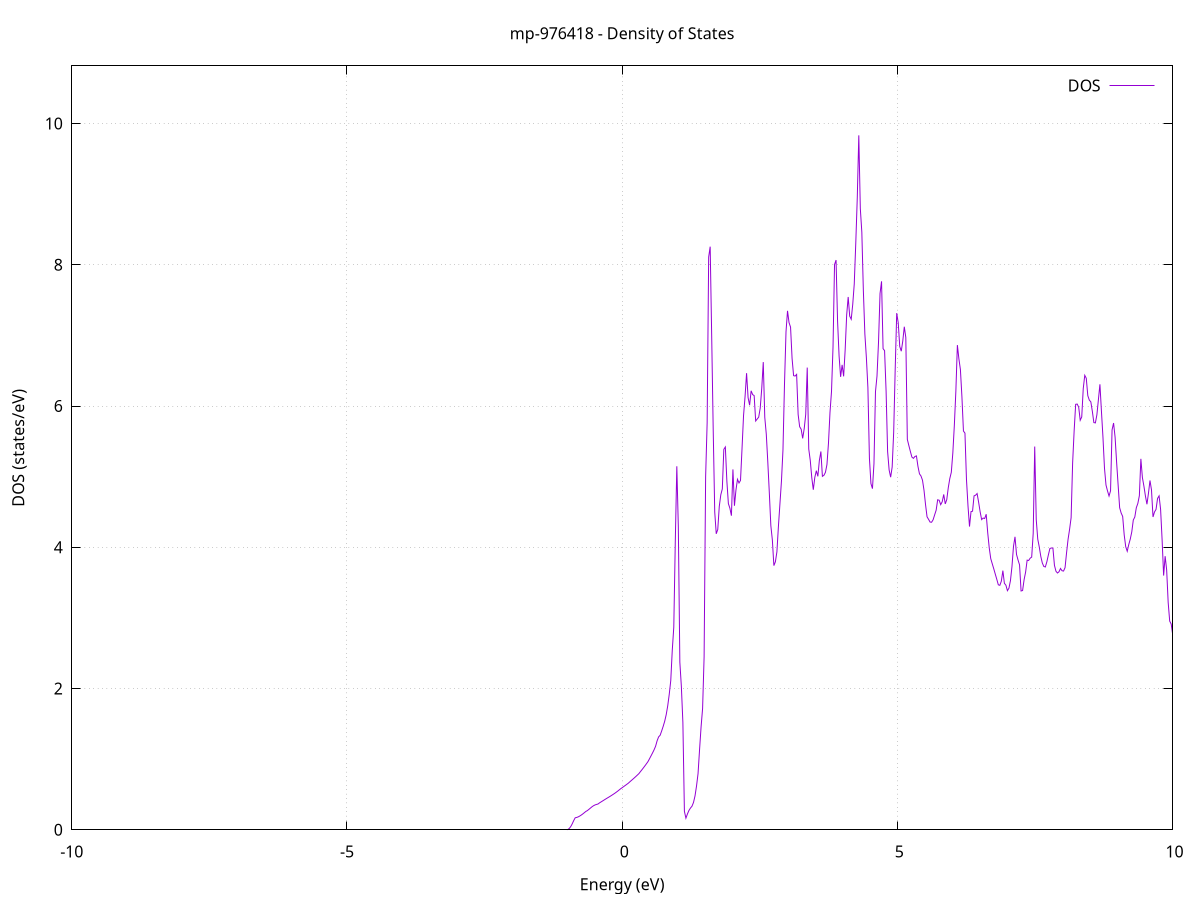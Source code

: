 set title 'mp-976418 - Density of States'
set xlabel 'Energy (eV)'
set ylabel 'DOS (states/eV)'
set grid
set xrange [-10:10]
set yrange [0:10.816]
set xzeroaxis lt -1
set terminal png size 800,600
set output 'mp-976418_dos_gnuplot.png'
plot '-' using 1:2 with lines title 'DOS'
-36.923300 0.000000
-36.895700 0.000000
-36.868200 0.000000
-36.840600 0.000000
-36.813100 0.000000
-36.785500 0.000000
-36.758000 0.000000
-36.730400 0.000000
-36.702800 0.000000
-36.675300 0.000000
-36.647700 0.000000
-36.620200 0.000000
-36.592600 0.000000
-36.565100 0.000000
-36.537500 0.000000
-36.510000 0.000000
-36.482400 0.000000
-36.454800 0.000000
-36.427300 0.000000
-36.399700 0.000000
-36.372200 0.000000
-36.344600 0.000000
-36.317100 0.000000
-36.289500 0.000000
-36.262000 0.000000
-36.234400 0.000000
-36.206800 0.000000
-36.179300 0.000000
-36.151700 0.000000
-36.124200 0.000000
-36.096600 0.000000
-36.069100 0.000000
-36.041500 0.000000
-36.014000 0.000000
-35.986400 0.000000
-35.958800 0.000000
-35.931300 0.000000
-35.903700 0.000000
-35.876200 0.000000
-35.848600 0.000000
-35.821100 0.000000
-35.793500 0.000000
-35.765900 0.000000
-35.738400 0.000000
-35.710800 0.000000
-35.683300 0.000000
-35.655700 0.000000
-35.628200 0.000000
-35.600600 0.000000
-35.573100 0.000000
-35.545500 0.000000
-35.517900 0.000000
-35.490400 0.000000
-35.462800 0.000000
-35.435300 0.000000
-35.407700 0.000000
-35.380200 0.000000
-35.352600 0.000000
-35.325100 0.000000
-35.297500 0.000000
-35.269900 0.000000
-35.242400 0.000000
-35.214800 0.000000
-35.187300 0.000000
-35.159700 0.000000
-35.132200 0.000000
-35.104600 0.000000
-35.077100 0.000000
-35.049500 0.000000
-35.021900 0.000000
-34.994400 0.000000
-34.966800 0.000000
-34.939300 0.000000
-34.911700 0.000000
-34.884200 0.000000
-34.856600 0.000000
-34.829100 0.000000
-34.801500 0.000000
-34.773900 0.000000
-34.746400 0.000000
-34.718800 0.000000
-34.691300 0.000000
-34.663700 0.000000
-34.636200 0.000000
-34.608600 0.000000
-34.581100 0.000000
-34.553500 0.000000
-34.525900 0.000000
-34.498400 0.000000
-34.470800 0.000000
-34.443300 0.000000
-34.415700 2.018400
-34.388200 21.341400
-34.360600 53.508400
-34.333100 20.756800
-34.305500 87.641900
-34.277900 17.394800
-34.250400 0.000000
-34.222800 0.000000
-34.195300 0.000000
-34.167700 0.000000
-34.140200 0.000000
-34.112600 0.000000
-34.085100 0.000000
-34.057500 0.000000
-34.029900 0.000000
-34.002400 0.000000
-33.974800 0.000000
-33.947300 0.000000
-33.919700 0.000000
-33.892200 0.000000
-33.864600 0.000000
-33.837000 0.000000
-33.809500 0.000000
-33.781900 0.000000
-33.754400 0.000000
-33.726800 0.000000
-33.699300 0.000000
-33.671700 0.000000
-33.644200 0.000000
-33.616600 0.000000
-33.589000 0.000000
-33.561500 0.000000
-33.533900 0.000000
-33.506400 0.000000
-33.478800 0.000000
-33.451300 0.000000
-33.423700 0.000000
-33.396200 0.000000
-33.368600 0.000000
-33.341000 0.000000
-33.313500 0.000000
-33.285900 0.000000
-33.258400 0.000000
-33.230800 0.000000
-33.203300 0.000000
-33.175700 0.000000
-33.148200 0.000000
-33.120600 0.000000
-33.093000 0.000000
-33.065500 0.000000
-33.037900 0.000000
-33.010400 0.000000
-32.982800 0.000000
-32.955300 0.000000
-32.927700 0.000000
-32.900200 0.000000
-32.872600 0.000000
-32.845000 0.000000
-32.817500 0.000000
-32.789900 0.000000
-32.762400 0.000000
-32.734800 0.000000
-32.707300 0.000000
-32.679700 0.000000
-32.652200 0.000000
-32.624600 0.000000
-32.597000 0.000000
-32.569500 0.000000
-32.541900 0.000000
-32.514400 0.000000
-32.486800 0.000000
-32.459300 0.000000
-32.431700 0.000000
-32.404200 0.000000
-32.376600 0.000000
-32.349000 0.000000
-32.321500 0.000000
-32.293900 0.000000
-32.266400 0.000000
-32.238800 0.000000
-32.211300 0.000000
-32.183700 0.000000
-32.156100 0.000000
-32.128600 0.000000
-32.101000 0.000000
-32.073500 0.000000
-32.045900 0.000000
-32.018400 0.000000
-31.990800 0.000000
-31.963300 0.000000
-31.935700 0.000000
-31.908100 0.000000
-31.880600 0.000000
-31.853000 0.000000
-31.825500 0.000000
-31.797900 0.000000
-31.770400 0.000000
-31.742800 0.000000
-31.715300 0.000000
-31.687700 0.000000
-31.660100 0.000000
-31.632600 0.000000
-31.605000 0.000000
-31.577500 0.000000
-31.549900 0.000000
-31.522400 0.000000
-31.494800 0.000000
-31.467300 0.000000
-31.439700 0.000000
-31.412100 0.000000
-31.384600 0.000000
-31.357000 0.000000
-31.329500 0.000000
-31.301900 0.000000
-31.274400 0.000000
-31.246800 0.000000
-31.219300 0.000000
-31.191700 0.000000
-31.164100 0.000000
-31.136600 0.000000
-31.109000 0.000000
-31.081500 0.000000
-31.053900 0.000000
-31.026400 0.000000
-30.998800 0.000000
-30.971300 0.000000
-30.943700 0.000000
-30.916100 0.000000
-30.888600 0.000000
-30.861000 0.000000
-30.833500 0.000000
-30.805900 0.000000
-30.778400 0.000000
-30.750800 0.000000
-30.723300 0.000000
-30.695700 0.000000
-30.668100 0.000000
-30.640600 0.000000
-30.613000 0.000000
-30.585500 0.000000
-30.557900 0.000000
-30.530400 0.000000
-30.502800 0.000000
-30.475300 0.000000
-30.447700 0.000000
-30.420100 0.000000
-30.392600 0.000000
-30.365000 0.000000
-30.337500 0.000000
-30.309900 0.000000
-30.282400 0.000000
-30.254800 0.000000
-30.227200 0.000000
-30.199700 0.000000
-30.172100 0.000000
-30.144600 0.000000
-30.117000 0.000000
-30.089500 0.000000
-30.061900 0.000000
-30.034400 0.000000
-30.006800 0.000000
-29.979200 0.000000
-29.951700 0.000000
-29.924100 0.000000
-29.896600 0.000000
-29.869000 0.000000
-29.841500 0.000000
-29.813900 0.000000
-29.786400 0.000000
-29.758800 0.000000
-29.731200 0.000000
-29.703700 0.000000
-29.676100 0.000000
-29.648600 0.000000
-29.621000 0.000000
-29.593500 0.000000
-29.565900 0.000000
-29.538400 0.000000
-29.510800 0.000000
-29.483200 0.000000
-29.455700 0.000000
-29.428100 0.000000
-29.400600 0.000000
-29.373000 0.000000
-29.345500 0.000000
-29.317900 0.000000
-29.290400 0.000000
-29.262800 0.000000
-29.235200 0.000000
-29.207700 0.000000
-29.180100 0.000000
-29.152600 0.000000
-29.125000 0.000000
-29.097500 0.000000
-29.069900 0.000000
-29.042400 0.000000
-29.014800 0.000000
-28.987200 0.000000
-28.959700 0.000000
-28.932100 0.000000
-28.904600 0.000000
-28.877000 0.000000
-28.849500 0.000000
-28.821900 0.000000
-28.794400 0.000000
-28.766800 0.000000
-28.739200 0.000000
-28.711700 0.000000
-28.684100 0.000000
-28.656600 0.000000
-28.629000 0.000000
-28.601500 0.000000
-28.573900 0.000000
-28.546400 0.000000
-28.518800 0.000000
-28.491200 0.000000
-28.463700 0.000000
-28.436100 0.000000
-28.408600 0.000000
-28.381000 0.000000
-28.353500 0.000000
-28.325900 0.000000
-28.298300 0.000000
-28.270800 0.000000
-28.243200 0.000000
-28.215700 0.000000
-28.188100 0.000000
-28.160600 0.000000
-28.133000 0.000000
-28.105500 0.000000
-28.077900 0.000000
-28.050300 0.000000
-28.022800 0.000000
-27.995200 0.000000
-27.967700 0.000000
-27.940100 0.000000
-27.912600 0.000000
-27.885000 0.000000
-27.857500 0.000000
-27.829900 0.000000
-27.802300 0.000000
-27.774800 0.000000
-27.747200 0.000000
-27.719700 0.000000
-27.692100 0.000000
-27.664600 0.000000
-27.637000 0.000000
-27.609500 0.000000
-27.581900 0.000000
-27.554300 0.000000
-27.526800 0.000000
-27.499200 0.000000
-27.471700 0.000000
-27.444100 0.000000
-27.416600 0.000000
-27.389000 0.000000
-27.361500 0.000000
-27.333900 0.000000
-27.306300 0.000000
-27.278800 0.000000
-27.251200 0.000000
-27.223700 0.000000
-27.196100 0.000000
-27.168600 0.000000
-27.141000 0.000000
-27.113500 0.000000
-27.085900 0.000000
-27.058300 0.000000
-27.030800 0.000000
-27.003200 0.000000
-26.975700 0.000000
-26.948100 0.000000
-26.920600 0.000000
-26.893000 0.000000
-26.865500 0.000000
-26.837900 0.000000
-26.810300 0.000000
-26.782800 0.000000
-26.755200 0.000000
-26.727700 0.000000
-26.700100 0.000000
-26.672600 0.000000
-26.645000 0.000000
-26.617400 0.000000
-26.589900 0.000000
-26.562300 0.000000
-26.534800 0.000000
-26.507200 0.000000
-26.479700 0.000000
-26.452100 0.000000
-26.424600 0.000000
-26.397000 0.000000
-26.369400 0.000000
-26.341900 0.000000
-26.314300 0.000000
-26.286800 0.000000
-26.259200 0.000000
-26.231700 0.000000
-26.204100 0.000000
-26.176600 0.000000
-26.149000 0.000000
-26.121400 0.000000
-26.093900 0.000000
-26.066300 0.000000
-26.038800 0.000000
-26.011200 0.000000
-25.983700 0.000000
-25.956100 0.000000
-25.928600 0.000000
-25.901000 0.000000
-25.873400 0.000000
-25.845900 0.000000
-25.818300 0.000000
-25.790800 0.000000
-25.763200 0.000000
-25.735700 0.000000
-25.708100 0.000000
-25.680600 0.000000
-25.653000 0.000000
-25.625400 0.000000
-25.597900 0.000000
-25.570300 0.000000
-25.542800 0.000000
-25.515200 0.000000
-25.487700 0.000000
-25.460100 0.000000
-25.432600 0.000000
-25.405000 0.000000
-25.377400 0.000000
-25.349900 0.000000
-25.322300 0.000000
-25.294800 0.000000
-25.267200 0.000000
-25.239700 0.000000
-25.212100 0.000000
-25.184600 0.000000
-25.157000 0.000000
-25.129400 0.000000
-25.101900 0.000000
-25.074300 0.000000
-25.046800 0.000000
-25.019200 0.000000
-24.991700 0.000000
-24.964100 0.000000
-24.936600 0.000000
-24.909000 0.000000
-24.881400 0.000000
-24.853900 0.000000
-24.826300 0.000000
-24.798800 0.000000
-24.771200 0.000000
-24.743700 0.000000
-24.716100 0.000000
-24.688500 0.000000
-24.661000 0.000000
-24.633400 0.000000
-24.605900 0.000000
-24.578300 0.000000
-24.550800 0.000000
-24.523200 0.000000
-24.495700 0.000000
-24.468100 0.000000
-24.440500 0.000000
-24.413000 0.000000
-24.385400 0.000000
-24.357900 0.000000
-24.330300 0.000000
-24.302800 0.000000
-24.275200 0.000000
-24.247700 0.000000
-24.220100 0.000000
-24.192500 0.000000
-24.165000 0.000000
-24.137400 0.000000
-24.109900 0.000000
-24.082300 0.000000
-24.054800 0.000000
-24.027200 0.000000
-23.999700 0.000000
-23.972100 0.000000
-23.944500 0.000000
-23.917000 0.000000
-23.889400 0.000000
-23.861900 0.000000
-23.834300 0.000000
-23.806800 0.000000
-23.779200 0.000000
-23.751700 0.000000
-23.724100 0.000000
-23.696500 0.000000
-23.669000 0.000000
-23.641400 0.000000
-23.613900 0.000000
-23.586300 0.000000
-23.558800 0.000000
-23.531200 0.000000
-23.503700 0.000000
-23.476100 0.000000
-23.448500 0.000000
-23.421000 0.000000
-23.393400 0.000000
-23.365900 0.000000
-23.338300 0.000000
-23.310800 0.000000
-23.283200 0.000000
-23.255700 0.000000
-23.228100 0.000000
-23.200500 0.000000
-23.173000 0.000000
-23.145400 0.000000
-23.117900 0.000000
-23.090300 0.000000
-23.062800 0.000000
-23.035200 0.000000
-23.007600 0.000000
-22.980100 0.000000
-22.952500 0.000000
-22.925000 0.000000
-22.897400 0.000000
-22.869900 0.000000
-22.842300 0.000000
-22.814800 0.000000
-22.787200 0.000000
-22.759600 0.000000
-22.732100 0.000000
-22.704500 0.000000
-22.677000 0.000000
-22.649400 0.000000
-22.621900 0.000000
-22.594300 0.000000
-22.566800 0.000000
-22.539200 0.000000
-22.511600 0.000000
-22.484100 0.000000
-22.456500 0.000000
-22.429000 0.000000
-22.401400 0.000000
-22.373900 0.000000
-22.346300 0.000000
-22.318800 0.000000
-22.291200 0.000000
-22.263600 0.000000
-22.236100 0.000000
-22.208500 0.000000
-22.181000 0.000000
-22.153400 0.000000
-22.125900 0.000000
-22.098300 0.000000
-22.070800 0.000000
-22.043200 0.000000
-22.015600 0.000000
-21.988100 0.000000
-21.960500 0.000000
-21.933000 0.000000
-21.905400 0.000000
-21.877900 0.000000
-21.850300 0.000000
-21.822800 0.000000
-21.795200 0.000000
-21.767600 0.000000
-21.740100 0.000000
-21.712500 0.000000
-21.685000 0.000000
-21.657400 0.000000
-21.629900 0.000000
-21.602300 0.000000
-21.574800 0.000000
-21.547200 0.000000
-21.519600 0.000000
-21.492100 0.000000
-21.464500 0.000000
-21.437000 0.000000
-21.409400 0.000000
-21.381900 0.000000
-21.354300 0.000000
-21.326800 0.000000
-21.299200 0.000000
-21.271600 0.000000
-21.244100 0.000000
-21.216500 0.000000
-21.189000 0.000000
-21.161400 0.000000
-21.133900 0.000000
-21.106300 0.000000
-21.078700 0.000000
-21.051200 0.000000
-21.023600 0.000000
-20.996100 0.000000
-20.968500 0.000000
-20.941000 0.000000
-20.913400 0.000000
-20.885900 0.000000
-20.858300 0.000000
-20.830700 0.000000
-20.803200 0.000000
-20.775600 0.000000
-20.748100 0.000000
-20.720500 0.000000
-20.693000 0.000000
-20.665400 0.000000
-20.637900 0.000000
-20.610300 0.000000
-20.582700 0.000000
-20.555200 0.000000
-20.527600 0.000000
-20.500100 0.000000
-20.472500 0.000000
-20.445000 0.000000
-20.417400 0.000000
-20.389900 0.000000
-20.362300 0.000000
-20.334700 0.000000
-20.307200 0.000000
-20.279600 0.000000
-20.252100 0.000000
-20.224500 0.000000
-20.197000 0.000000
-20.169400 0.000000
-20.141900 0.000000
-20.114300 0.000000
-20.086700 0.000000
-20.059200 0.000000
-20.031600 0.000000
-20.004100 0.000000
-19.976500 0.000000
-19.949000 0.000000
-19.921400 0.000000
-19.893900 0.000000
-19.866300 0.000000
-19.838700 0.000000
-19.811200 0.000000
-19.783600 0.000000
-19.756100 0.000000
-19.728500 0.000000
-19.701000 0.000000
-19.673400 0.000000
-19.645900 0.000000
-19.618300 0.000000
-19.590700 0.000000
-19.563200 0.000000
-19.535600 0.000000
-19.508100 0.000000
-19.480500 0.000000
-19.453000 0.000000
-19.425400 0.000000
-19.397900 0.000000
-19.370300 0.000000
-19.342700 0.000000
-19.315200 0.000000
-19.287600 0.000000
-19.260100 0.000000
-19.232500 0.000000
-19.205000 0.000000
-19.177400 0.000000
-19.149800 0.000000
-19.122300 0.000000
-19.094700 0.000000
-19.067200 0.000000
-19.039600 0.000000
-19.012100 0.000000
-18.984500 0.000000
-18.957000 0.000000
-18.929400 0.000000
-18.901800 0.000000
-18.874300 0.000000
-18.846700 0.000000
-18.819200 0.000000
-18.791600 0.000000
-18.764100 0.000000
-18.736500 0.000000
-18.709000 0.000000
-18.681400 0.000000
-18.653800 0.000000
-18.626300 0.000000
-18.598700 0.000000
-18.571200 0.000000
-18.543600 0.000000
-18.516100 0.000000
-18.488500 0.000000
-18.461000 0.000000
-18.433400 0.000000
-18.405800 0.000000
-18.378300 0.000000
-18.350700 0.000000
-18.323200 0.000000
-18.295600 0.000000
-18.268100 0.000000
-18.240500 0.000000
-18.213000 0.000000
-18.185400 0.000000
-18.157800 0.000000
-18.130300 0.000000
-18.102700 0.000000
-18.075200 0.000000
-18.047600 0.000000
-18.020100 0.000000
-17.992500 0.000000
-17.965000 0.000000
-17.937400 0.000000
-17.909800 0.000000
-17.882300 0.000000
-17.854700 0.000000
-17.827200 0.000000
-17.799600 0.000000
-17.772100 0.000000
-17.744500 0.000000
-17.717000 0.000000
-17.689400 0.000000
-17.661800 0.000000
-17.634300 0.000000
-17.606700 0.000000
-17.579200 0.000000
-17.551600 0.000000
-17.524100 0.000000
-17.496500 0.000000
-17.468900 0.000000
-17.441400 0.000000
-17.413800 0.000000
-17.386300 0.000000
-17.358700 0.000000
-17.331200 0.000000
-17.303600 0.000000
-17.276100 0.000000
-17.248500 0.000000
-17.220900 0.000000
-17.193400 0.000000
-17.165800 0.000000
-17.138300 0.000000
-17.110700 0.000000
-17.083200 0.000000
-17.055600 0.000000
-17.028100 0.000000
-17.000500 0.000000
-16.972900 0.000000
-16.945400 0.000000
-16.917800 0.000000
-16.890300 0.000000
-16.862700 0.000000
-16.835200 0.000000
-16.807600 0.000000
-16.780100 0.000000
-16.752500 0.000000
-16.724900 0.000000
-16.697400 0.000000
-16.669800 0.000000
-16.642300 0.000000
-16.614700 0.000000
-16.587200 0.000000
-16.559600 0.000000
-16.532100 0.000000
-16.504500 0.000000
-16.476900 0.000000
-16.449400 0.000000
-16.421800 0.000000
-16.394300 0.000000
-16.366700 0.000000
-16.339200 0.000000
-16.311600 0.000000
-16.284100 0.000000
-16.256500 0.000000
-16.228900 0.000000
-16.201400 0.000000
-16.173800 0.000000
-16.146300 0.000000
-16.118700 0.000000
-16.091200 5.179400
-16.063600 5.899700
-16.036100 7.535500
-16.008500 11.800000
-15.980900 15.834400
-15.953400 21.336300
-15.925800 18.102500
-15.898300 22.314300
-15.870700 25.009000
-15.843200 28.052500
-15.815600 31.376500
-15.788100 16.811500
-15.760500 6.961500
-15.732900 7.261400
-15.705400 16.475900
-15.677800 22.248900
-15.650300 17.541000
-15.622700 15.798400
-15.595200 24.341300
-15.567600 27.646100
-15.540000 21.615300
-15.512500 21.077200
-15.484900 19.366700
-15.457400 17.878700
-15.429800 36.276300
-15.402300 26.085700
-15.374700 25.027500
-15.347200 32.597800
-15.319600 50.322800
-15.292000 48.281800
-15.264500 0.917400
-15.236900 0.000000
-15.209400 0.000000
-15.181800 0.000000
-15.154300 0.000000
-15.126700 0.000000
-15.099200 0.000000
-15.071600 0.000000
-15.044000 0.000000
-15.016500 0.000000
-14.988900 0.000000
-14.961400 0.000000
-14.933800 0.000000
-14.906300 0.000000
-14.878700 0.000000
-14.851200 0.000000
-14.823600 0.000000
-14.796000 0.000000
-14.768500 0.000000
-14.740900 0.000000
-14.713400 0.000000
-14.685800 0.000000
-14.658300 0.000000
-14.630700 0.000000
-14.603200 0.000000
-14.575600 0.000000
-14.548000 0.000000
-14.520500 0.000000
-14.492900 0.000000
-14.465400 0.000000
-14.437800 0.000000
-14.410300 0.000000
-14.382700 0.000000
-14.355200 0.000000
-14.327600 0.000000
-14.300000 0.000000
-14.272500 0.000000
-14.244900 0.000000
-14.217400 0.000000
-14.189800 0.000000
-14.162300 0.000000
-14.134700 0.000000
-14.107200 0.000000
-14.079600 0.000000
-14.052000 0.000000
-14.024500 0.000000
-13.996900 0.000000
-13.969400 0.000000
-13.941800 0.000000
-13.914300 0.000000
-13.886700 0.000000
-13.859100 0.000000
-13.831600 0.000000
-13.804000 0.000000
-13.776500 0.000000
-13.748900 0.000000
-13.721400 0.000000
-13.693800 0.000000
-13.666300 0.000000
-13.638700 0.000000
-13.611100 0.000000
-13.583600 0.000000
-13.556000 0.000000
-13.528500 0.000000
-13.500900 0.000000
-13.473400 0.000000
-13.445800 0.000000
-13.418300 0.000000
-13.390700 0.000000
-13.363100 0.000000
-13.335600 0.000000
-13.308000 0.000000
-13.280500 0.000000
-13.252900 0.000000
-13.225400 0.000000
-13.197800 0.000000
-13.170300 0.000000
-13.142700 0.000000
-13.115100 0.000000
-13.087600 0.000000
-13.060000 0.000000
-13.032500 0.000000
-13.004900 0.000000
-12.977400 0.000000
-12.949800 0.000000
-12.922300 0.000000
-12.894700 0.000000
-12.867100 0.000000
-12.839600 0.000000
-12.812000 0.000000
-12.784500 0.000000
-12.756900 0.000000
-12.729400 0.000000
-12.701800 0.000000
-12.674300 0.000000
-12.646700 0.000000
-12.619100 0.000000
-12.591600 0.000000
-12.564000 0.000000
-12.536500 0.000000
-12.508900 0.000000
-12.481400 0.000000
-12.453800 0.000000
-12.426300 0.000000
-12.398700 0.000000
-12.371100 0.000000
-12.343600 0.000000
-12.316000 0.000000
-12.288500 0.000000
-12.260900 0.000000
-12.233400 0.000000
-12.205800 0.000000
-12.178300 0.000000
-12.150700 0.000000
-12.123100 0.000000
-12.095600 0.000000
-12.068000 0.000000
-12.040500 0.000000
-12.012900 0.000000
-11.985400 0.000000
-11.957800 0.000000
-11.930200 0.000000
-11.902700 0.000000
-11.875100 0.000000
-11.847600 0.000000
-11.820000 0.000000
-11.792500 0.000000
-11.764900 0.000000
-11.737400 0.000000
-11.709800 0.000000
-11.682200 0.000000
-11.654700 0.000000
-11.627100 0.000000
-11.599600 0.000000
-11.572000 0.000000
-11.544500 0.000000
-11.516900 0.000000
-11.489400 0.000000
-11.461800 0.000000
-11.434200 0.000000
-11.406700 0.000000
-11.379100 0.000000
-11.351600 0.000000
-11.324000 0.000000
-11.296500 0.000000
-11.268900 0.000000
-11.241400 0.000000
-11.213800 0.000000
-11.186200 0.000000
-11.158700 0.000000
-11.131100 0.000000
-11.103600 0.000000
-11.076000 0.000000
-11.048500 0.000000
-11.020900 0.000000
-10.993400 0.000000
-10.965800 0.000000
-10.938200 0.000000
-10.910700 0.000000
-10.883100 0.000000
-10.855600 0.000000
-10.828000 0.000000
-10.800500 0.000000
-10.772900 0.000000
-10.745400 0.000000
-10.717800 0.000000
-10.690200 0.000000
-10.662700 0.000000
-10.635100 0.000000
-10.607600 0.000000
-10.580000 0.000000
-10.552500 0.000000
-10.524900 0.000000
-10.497400 0.000000
-10.469800 0.000000
-10.442200 0.000000
-10.414700 0.000000
-10.387100 0.000000
-10.359600 0.000000
-10.332000 0.000000
-10.304500 0.000000
-10.276900 0.000000
-10.249400 0.000000
-10.221800 0.000000
-10.194200 0.000000
-10.166700 0.000000
-10.139100 0.000000
-10.111600 0.000000
-10.084000 0.000000
-10.056500 0.000000
-10.028900 0.000000
-10.001300 0.000000
-9.973800 0.000000
-9.946200 0.000000
-9.918700 0.000000
-9.891100 0.000000
-9.863600 0.000000
-9.836000 0.000000
-9.808500 0.000000
-9.780900 0.000000
-9.753300 0.000000
-9.725800 0.000000
-9.698200 0.000000
-9.670700 0.000000
-9.643100 0.000000
-9.615600 0.000000
-9.588000 0.000000
-9.560500 0.000000
-9.532900 0.000000
-9.505300 0.000000
-9.477800 0.000000
-9.450200 0.000000
-9.422700 0.000000
-9.395100 0.000000
-9.367600 0.000000
-9.340000 0.000000
-9.312500 0.000000
-9.284900 0.000000
-9.257300 0.000000
-9.229800 0.000000
-9.202200 0.000000
-9.174700 0.000000
-9.147100 0.000000
-9.119600 0.000000
-9.092000 0.000000
-9.064500 0.000000
-9.036900 0.000000
-9.009300 0.000000
-8.981800 0.000000
-8.954200 0.000000
-8.926700 0.000000
-8.899100 0.000000
-8.871600 0.000000
-8.844000 0.000000
-8.816500 0.000000
-8.788900 0.000000
-8.761300 0.000000
-8.733800 0.000000
-8.706200 0.000000
-8.678700 0.000000
-8.651100 0.000000
-8.623600 0.000000
-8.596000 0.000000
-8.568500 0.000000
-8.540900 0.000000
-8.513300 0.000000
-8.485800 0.000000
-8.458200 0.000000
-8.430700 0.000000
-8.403100 0.000000
-8.375600 0.000000
-8.348000 0.000000
-8.320400 0.000000
-8.292900 0.000000
-8.265300 0.000000
-8.237800 0.000000
-8.210200 0.000000
-8.182700 0.000000
-8.155100 0.000000
-8.127600 0.000000
-8.100000 0.000000
-8.072400 0.000000
-8.044900 0.000000
-8.017300 0.000000
-7.989800 0.000000
-7.962200 0.000000
-7.934700 0.000000
-7.907100 0.000000
-7.879600 0.000000
-7.852000 0.000000
-7.824400 0.000000
-7.796900 0.000000
-7.769300 0.000000
-7.741800 0.000000
-7.714200 0.000000
-7.686700 0.000000
-7.659100 0.000000
-7.631600 0.000000
-7.604000 0.000000
-7.576400 0.000000
-7.548900 0.000000
-7.521300 0.000000
-7.493800 0.000000
-7.466200 0.000000
-7.438700 0.000000
-7.411100 0.000000
-7.383600 0.000000
-7.356000 0.000000
-7.328400 0.000000
-7.300900 0.000000
-7.273300 0.000000
-7.245800 0.000000
-7.218200 0.000000
-7.190700 0.000000
-7.163100 0.000000
-7.135600 0.000000
-7.108000 0.000000
-7.080400 0.000000
-7.052900 0.000000
-7.025300 0.000000
-6.997800 0.000000
-6.970200 0.000000
-6.942700 0.000000
-6.915100 0.000000
-6.887600 0.000000
-6.860000 0.000000
-6.832400 0.000000
-6.804900 0.000000
-6.777300 0.000000
-6.749800 0.000000
-6.722200 0.000000
-6.694700 0.000000
-6.667100 0.000000
-6.639600 0.000000
-6.612000 0.000000
-6.584400 0.000000
-6.556900 0.000000
-6.529300 0.000000
-6.501800 0.000000
-6.474200 0.000000
-6.446700 0.000000
-6.419100 0.000000
-6.391500 0.000000
-6.364000 0.000000
-6.336400 0.000000
-6.308900 0.000000
-6.281300 0.000000
-6.253800 0.000000
-6.226200 0.000000
-6.198700 0.000000
-6.171100 0.000000
-6.143500 0.000000
-6.116000 0.000000
-6.088400 0.000000
-6.060900 0.000000
-6.033300 0.000000
-6.005800 0.000000
-5.978200 0.000000
-5.950700 0.000000
-5.923100 0.000000
-5.895500 0.000000
-5.868000 0.000000
-5.840400 0.000000
-5.812900 0.000000
-5.785300 0.000000
-5.757800 0.000000
-5.730200 0.000000
-5.702700 0.000000
-5.675100 0.000000
-5.647500 0.000000
-5.620000 0.000000
-5.592400 0.000000
-5.564900 0.000000
-5.537300 0.000000
-5.509800 0.000000
-5.482200 0.000000
-5.454700 0.000000
-5.427100 0.000000
-5.399500 0.000000
-5.372000 0.000000
-5.344400 0.000000
-5.316900 0.000000
-5.289300 0.000000
-5.261800 0.000000
-5.234200 0.000000
-5.206700 0.000000
-5.179100 0.000000
-5.151500 0.000000
-5.124000 0.000000
-5.096400 0.000000
-5.068900 0.000000
-5.041300 0.000000
-5.013800 0.000000
-4.986200 0.000000
-4.958700 0.000000
-4.931100 0.000000
-4.903500 0.000000
-4.876000 0.000000
-4.848400 0.000000
-4.820900 0.000000
-4.793300 0.000000
-4.765800 0.000000
-4.738200 0.000000
-4.710600 0.000000
-4.683100 0.000000
-4.655500 0.000000
-4.628000 0.000000
-4.600400 0.000000
-4.572900 0.000000
-4.545300 0.000000
-4.517800 0.000000
-4.490200 0.000000
-4.462600 0.000000
-4.435100 0.000000
-4.407500 0.000000
-4.380000 0.000000
-4.352400 0.000000
-4.324900 0.000000
-4.297300 0.000000
-4.269800 0.000000
-4.242200 0.000000
-4.214600 0.000000
-4.187100 0.000000
-4.159500 0.000000
-4.132000 0.000000
-4.104400 0.000000
-4.076900 0.000000
-4.049300 0.000000
-4.021800 0.000000
-3.994200 0.000000
-3.966600 0.000000
-3.939100 0.000000
-3.911500 0.000000
-3.884000 0.000000
-3.856400 0.000000
-3.828900 0.000000
-3.801300 0.000000
-3.773800 0.000000
-3.746200 0.000000
-3.718600 0.000000
-3.691100 0.000000
-3.663500 0.000000
-3.636000 0.000000
-3.608400 0.000000
-3.580900 0.000000
-3.553300 0.000000
-3.525800 0.000000
-3.498200 0.000000
-3.470600 0.000000
-3.443100 0.000000
-3.415500 0.000000
-3.388000 0.000000
-3.360400 0.000000
-3.332900 0.000000
-3.305300 0.000000
-3.277800 0.000000
-3.250200 0.000000
-3.222600 0.000000
-3.195100 0.000000
-3.167500 0.000000
-3.140000 0.000000
-3.112400 0.000000
-3.084900 0.000000
-3.057300 0.000000
-3.029800 0.000000
-3.002200 0.000000
-2.974600 0.000000
-2.947100 0.000000
-2.919500 0.000000
-2.892000 0.000000
-2.864400 0.000000
-2.836900 0.000000
-2.809300 0.000000
-2.781700 0.000000
-2.754200 0.000000
-2.726600 0.000000
-2.699100 0.000000
-2.671500 0.000000
-2.644000 0.000000
-2.616400 0.000000
-2.588900 0.000000
-2.561300 0.000000
-2.533700 0.000000
-2.506200 0.000000
-2.478600 0.000000
-2.451100 0.000000
-2.423500 0.000000
-2.396000 0.000000
-2.368400 0.000000
-2.340900 0.000000
-2.313300 0.000000
-2.285700 0.000000
-2.258200 0.000000
-2.230600 0.000000
-2.203100 0.000000
-2.175500 0.000000
-2.148000 0.000000
-2.120400 0.000000
-2.092900 0.000000
-2.065300 0.000000
-2.037700 0.000000
-2.010200 0.000000
-1.982600 0.000000
-1.955100 0.000000
-1.927500 0.000000
-1.900000 0.000000
-1.872400 0.000000
-1.844900 0.000000
-1.817300 0.000000
-1.789700 0.000000
-1.762200 0.000000
-1.734600 0.000000
-1.707100 0.000000
-1.679500 0.000000
-1.652000 0.000000
-1.624400 0.000000
-1.596900 0.000000
-1.569300 0.000000
-1.541700 0.000000
-1.514200 0.000000
-1.486600 0.000000
-1.459100 0.000000
-1.431500 0.000000
-1.404000 0.000000
-1.376400 0.000000
-1.348900 0.000000
-1.321300 0.000000
-1.293700 0.000000
-1.266200 0.000000
-1.238600 0.000000
-1.211100 0.000000
-1.183500 0.000000
-1.156000 0.000000
-1.128400 0.000000
-1.100900 0.000000
-1.073300 0.000000
-1.045700 0.000000
-1.018200 0.000000
-0.990600 0.002600
-0.963100 0.016900
-0.935500 0.043700
-0.908000 0.082900
-0.880400 0.129600
-0.852800 0.170100
-0.825300 0.174700
-0.797700 0.182900
-0.770200 0.194700
-0.742600 0.208600
-0.715100 0.224200
-0.687500 0.241600
-0.660000 0.259300
-0.632400 0.271300
-0.604800 0.288700
-0.577300 0.306500
-0.549700 0.324500
-0.522200 0.339500
-0.494600 0.350900
-0.467100 0.358700
-0.439500 0.364400
-0.412000 0.380500
-0.384400 0.393800
-0.356800 0.407300
-0.329300 0.420900
-0.301700 0.434300
-0.274200 0.447400
-0.246600 0.460400
-0.219100 0.473300
-0.191500 0.487100
-0.164000 0.501100
-0.136400 0.515400
-0.108800 0.530800
-0.081300 0.547100
-0.053700 0.564200
-0.026200 0.581400
0.001400 0.596500
0.028900 0.612000
0.056500 0.627600
0.084000 0.643400
0.111600 0.659200
0.139200 0.678800
0.166700 0.697500
0.194300 0.716100
0.221800 0.735100
0.249400 0.754700
0.276900 0.774700
0.304500 0.795100
0.332000 0.823100
0.359600 0.849900
0.387200 0.877700
0.414700 0.906200
0.442300 0.935600
0.469800 0.965900
0.497400 1.005800
0.524900 1.046900
0.552500 1.088300
0.580000 1.131900
0.607600 1.182300
0.635200 1.259600
0.662700 1.315200
0.690300 1.338100
0.717800 1.398300
0.745400 1.463900
0.772900 1.535500
0.800500 1.629400
0.828100 1.754600
0.855600 1.916800
0.883200 2.110300
0.910700 2.540400
0.938300 2.867800
0.965800 4.081600
0.993400 5.146900
1.020900 4.289000
1.048500 2.372000
1.076100 2.027800
1.103600 1.519200
1.131200 0.261900
1.158700 0.164100
1.186300 0.223900
1.213800 0.273600
1.241400 0.307600
1.268900 0.333400
1.296500 0.386600
1.324100 0.479700
1.351600 0.620900
1.379200 0.795900
1.406700 1.134300
1.434300 1.456800
1.461800 1.717200
1.489400 2.449300
1.516900 5.000200
1.544500 5.763400
1.572100 8.109600
1.599600 8.256300
1.627200 6.980600
1.654700 5.659000
1.682300 4.498300
1.709800 4.190600
1.737400 4.252300
1.764900 4.578400
1.792500 4.743200
1.820100 4.826100
1.847600 5.386500
1.875200 5.419900
1.902700 4.937200
1.930300 4.618000
1.957800 4.552700
1.985400 4.447300
2.012900 5.102700
2.040500 4.587500
2.068100 4.811500
2.095600 4.962300
2.123200 4.910300
2.150700 4.947000
2.178300 5.397400
2.205800 5.864300
2.233400 6.134100
2.260900 6.464800
2.288500 6.118100
2.316100 6.011900
2.343600 6.215400
2.371200 6.162000
2.398700 6.147400
2.426300 5.788200
2.453800 5.815700
2.481400 5.842600
2.508900 5.970600
2.536500 6.248000
2.564100 6.621700
2.591600 5.840100
2.619200 5.601100
2.646700 5.205400
2.674300 4.769400
2.701800 4.307000
2.729400 4.102400
2.757000 3.740100
2.784500 3.794700
2.812100 3.935600
2.839600 4.297200
2.867200 4.617000
2.894700 4.938600
2.922300 5.378900
2.949800 6.305200
2.977400 7.051000
3.005000 7.347300
3.032500 7.181200
3.060100 7.117000
3.087600 6.674600
3.115200 6.430000
3.142700 6.424400
3.170300 6.447600
3.197800 5.880000
3.225400 5.706600
3.253000 5.671200
3.280500 5.542100
3.308100 5.679600
3.335600 5.881200
3.363200 6.544200
3.390700 5.391400
3.418300 5.228200
3.445800 4.985100
3.473400 4.814400
3.501000 4.990400
3.528500 5.084500
3.556100 5.004200
3.583600 5.229700
3.611200 5.356100
3.638700 5.004500
3.666300 5.019000
3.693800 5.060900
3.721400 5.170800
3.749000 5.473700
3.776500 5.907700
3.804100 6.204900
3.831600 6.833600
3.859200 8.002800
3.886700 8.066300
3.914300 7.202600
3.941800 6.709200
3.969400 6.412900
3.997000 6.582600
4.024500 6.419700
4.052100 6.791200
4.079600 7.287600
4.107200 7.543800
4.134700 7.273200
4.162300 7.228500
4.189800 7.438200
4.217400 7.727200
4.245000 8.304100
4.272500 8.950900
4.300100 9.832500
4.327600 8.796100
4.355200 8.460600
4.382700 7.640000
4.410300 7.019600
4.437900 6.682900
4.465400 6.259900
4.493000 5.262200
4.520500 4.902000
4.548100 4.830100
4.575600 5.182600
4.603200 6.203500
4.630700 6.423400
4.658300 6.905200
4.685900 7.592900
4.713400 7.765300
4.741000 6.812000
4.768500 6.783900
4.796100 6.210700
4.823600 5.354900
4.851200 5.094300
4.878700 4.992300
4.906300 5.136100
4.933900 5.629000
4.961400 6.522000
4.989000 7.315400
5.016500 7.178500
5.044100 6.842500
5.071600 6.776200
5.099200 6.920700
5.126700 7.122300
5.154300 6.969800
5.181900 5.527600
5.209400 5.440200
5.237000 5.357100
5.264500 5.277300
5.292100 5.259100
5.319600 5.285000
5.347200 5.293800
5.374700 5.146200
5.402300 5.039800
5.429900 5.009300
5.457400 4.949800
5.485000 4.806200
5.512500 4.605500
5.540100 4.431100
5.567600 4.395600
5.595200 4.356900
5.622700 4.354200
5.650300 4.389600
5.677900 4.458100
5.705400 4.524800
5.733000 4.672400
5.760500 4.665700
5.788100 4.603300
5.815600 4.644300
5.843200 4.748000
5.870700 4.614000
5.898300 4.674500
5.925900 4.843200
5.953400 4.972300
5.981000 5.061600
6.008500 5.334100
6.036100 5.727300
6.063600 6.208800
6.091200 6.862800
6.118700 6.669200
6.146300 6.516100
6.173900 6.128600
6.201400 5.645600
6.229000 5.616000
6.256500 4.960100
6.284100 4.586600
6.311600 4.293000
6.339200 4.505100
6.366800 4.510700
6.394300 4.727600
6.421900 4.737300
6.449400 4.760600
6.477000 4.639400
6.504500 4.503200
6.532100 4.391800
6.559600 4.413300
6.587200 4.407100
6.614800 4.468000
6.642300 4.207800
6.669900 3.993800
6.697400 3.840000
6.725000 3.766300
6.752500 3.694800
6.780100 3.619600
6.807600 3.545800
6.835200 3.468400
6.862800 3.461200
6.890300 3.520800
6.917900 3.669200
6.945400 3.489700
6.973000 3.462300
7.000500 3.385300
7.028100 3.420500
7.055600 3.527600
7.083200 3.727200
7.110800 4.012600
7.138300 4.148000
7.165900 3.898500
7.193400 3.819800
7.221000 3.750400
7.248500 3.381200
7.276100 3.387400
7.303600 3.541000
7.331200 3.649000
7.358800 3.817700
7.386300 3.812700
7.413900 3.845400
7.441400 3.860700
7.469000 4.196900
7.496500 5.425700
7.524100 4.392900
7.551600 4.115400
7.579200 4.004000
7.606800 3.871600
7.634300 3.778100
7.661900 3.728200
7.689400 3.721000
7.717000 3.794200
7.744500 3.891000
7.772100 3.981900
7.799600 3.990300
7.827200 3.988000
7.854800 3.745100
7.882300 3.660600
7.909900 3.635600
7.937400 3.652800
7.965000 3.699900
7.992500 3.667700
8.020100 3.663200
8.047600 3.711300
8.075200 3.922800
8.102800 4.113600
8.130300 4.254900
8.157900 4.419300
8.185400 5.195700
8.213000 5.649000
8.240500 6.024000
8.268100 6.027900
8.295700 5.983400
8.323200 5.798300
8.350800 5.845000
8.378300 6.246400
8.405900 6.434500
8.433400 6.392800
8.461000 6.146900
8.488500 6.083900
8.516100 6.058800
8.543700 5.924500
8.571200 5.765200
8.598800 5.760900
8.626300 5.876400
8.653900 6.091600
8.681400 6.307600
8.709000 5.923700
8.736500 5.557800
8.764100 5.120900
8.791700 4.880800
8.819200 4.797700
8.846800 4.725500
8.874300 4.799100
8.901900 5.661700
8.929400 5.759000
8.957000 5.558100
8.984500 5.205100
9.012100 4.881500
9.039700 4.560100
9.067200 4.484700
9.094800 4.436300
9.122300 4.176300
9.149900 4.008500
9.177400 3.943600
9.205000 4.037000
9.232500 4.115100
9.260100 4.217500
9.287700 4.385700
9.315200 4.428300
9.342800 4.560500
9.370300 4.620700
9.397900 4.729800
9.425400 5.251800
9.453000 4.986900
9.480500 4.865600
9.508100 4.725600
9.535700 4.608800
9.563200 4.764500
9.590800 4.945600
9.618300 4.812500
9.645900 4.429000
9.673400 4.500300
9.701000 4.536900
9.728500 4.691500
9.756100 4.727900
9.783700 4.537900
9.811200 4.105700
9.838800 3.599000
9.866300 3.873500
9.893900 3.679000
9.921400 3.218300
9.949000 2.954300
9.976600 2.912500
10.004100 2.759100
10.031700 2.737100
10.059200 2.927300
10.086800 2.911100
10.114300 2.810800
10.141900 2.741100
10.169400 2.811500
10.197000 2.872100
10.224600 2.418500
10.252100 2.353400
10.279700 2.260100
10.307200 1.894700
10.334800 1.675200
10.362300 1.647400
10.389900 1.622700
10.417400 1.595700
10.445000 1.555900
10.472600 1.550300
10.500100 1.401100
10.527700 1.313000
10.555200 1.265300
10.582800 1.242900
10.610300 1.254000
10.637900 1.228700
10.665400 1.368500
10.693000 1.594000
10.720600 1.744000
10.748100 1.957700
10.775700 2.100800
10.803200 2.251400
10.830800 2.414100
10.858300 2.515200
10.885900 2.628000
10.913400 2.543000
10.941000 2.444000
10.968600 2.426200
10.996100 2.520300
11.023700 2.540800
11.051200 2.474300
11.078800 2.492800
11.106300 2.526400
11.133900 2.549300
11.161400 2.585000
11.189000 2.604700
11.216600 2.589200
11.244100 2.568800
11.271700 2.411400
11.299200 2.235900
11.326800 2.163300
11.354300 2.230200
11.381900 2.381400
11.409400 2.470600
11.437000 2.679600
11.464600 2.859300
11.492100 3.061400
11.519700 3.407000
11.547200 3.894600
11.574800 4.320100
11.602300 4.190900
11.629900 4.112300
11.657400 4.263000
11.685000 4.081200
11.712600 4.401200
11.740100 4.348200
11.767700 4.372600
11.795200 4.337600
11.822800 3.757900
11.850300 3.790800
11.877900 3.718200
11.905500 3.685900
11.933000 3.754800
11.960600 3.882800
11.988100 4.027300
12.015700 4.167700
12.043200 4.313700
12.070800 4.214000
12.098300 4.054800
12.125900 3.857000
12.153500 3.786500
12.181000 3.940700
12.208600 4.000000
12.236100 4.042400
12.263700 4.464700
12.291200 3.781000
12.318800 3.659300
12.346300 3.568600
12.373900 3.560300
12.401500 3.629600
12.429000 3.574800
12.456600 3.493300
12.484100 3.437800
12.511700 3.350900
12.539200 3.272200
12.566800 3.230200
12.594300 3.237200
12.621900 3.248600
12.649500 3.277600
12.677000 3.337000
12.704600 3.426600
12.732100 4.226900
12.759700 3.634600
12.787200 3.783600
12.814800 3.897200
12.842300 4.059800
12.869900 4.261400
12.897500 4.229400
12.925000 4.240300
12.952600 4.254000
12.980100 4.256400
13.007700 4.243900
13.035200 4.208300
13.062800 4.219400
13.090300 4.254300
13.117900 4.128100
13.145500 3.940600
13.173000 3.773100
13.200600 3.786500
13.228100 3.595400
13.255700 3.424600
13.283200 3.427800
13.310800 3.432100
13.338300 3.568900
13.365900 3.995200
13.393500 3.627700
13.421000 3.219800
13.448600 3.024700
13.476100 2.995300
13.503700 2.942300
13.531200 2.921700
13.558800 2.952500
13.586400 3.028700
13.613900 3.154900
13.641500 3.234900
13.669000 3.583900
13.696600 3.556900
13.724100 3.725300
13.751700 3.939700
13.779200 4.158800
13.806800 4.469900
13.834400 4.698700
13.861900 4.851600
13.889500 5.066800
13.917000 5.263100
13.944600 5.347500
13.972100 5.183800
13.999700 5.336800
14.027200 5.060200
14.054800 4.911800
14.082400 4.870500
14.109900 4.888600
14.137500 4.994900
14.165000 5.132800
14.192600 5.279600
14.220100 5.395600
14.247700 5.365600
14.275200 5.361200
14.302800 5.673200
14.330400 5.283500
14.357900 4.891400
14.385500 4.768200
14.413000 4.928500
14.440600 5.506400
14.468100 5.317100
14.495700 5.277900
14.523200 5.150500
14.550800 5.322700
14.578400 4.402900
14.605900 4.266400
14.633500 4.235400
14.661000 4.256100
14.688600 4.143400
14.716100 3.993500
14.743700 4.038800
14.771200 4.275600
14.798800 4.513300
14.826400 4.695500
14.853900 4.947000
14.881500 5.553100
14.909000 6.494400
14.936600 6.349500
14.964100 6.181700
14.991700 6.270800
15.019200 5.492700
15.046800 5.438100
15.074400 5.248900
15.101900 4.801800
15.129500 4.476100
15.157000 3.932700
15.184600 3.574000
15.212100 3.619100
15.239700 3.027600
15.267200 1.959900
15.294800 1.618200
15.322400 1.339300
15.349900 1.084700
15.377500 0.858600
15.405000 0.657900
15.432600 0.507000
15.460100 0.463800
15.487700 0.125100
15.515300 0.065300
15.542800 0.044800
15.570400 0.031600
15.597900 0.021800
15.625500 0.013300
15.653000 0.006200
15.680600 0.000500
15.708100 0.000000
15.735700 0.000000
15.763300 0.000000
15.790800 0.000000
15.818400 0.000000
15.845900 0.000000
15.873500 0.000000
15.901000 0.000000
15.928600 0.000000
15.956100 0.000000
15.983700 0.000000
16.011300 0.000000
16.038800 0.000000
16.066400 0.000000
16.093900 0.000000
16.121500 0.000000
16.149000 0.000000
16.176600 0.000000
16.204100 0.000000
16.231700 0.000000
16.259300 0.000000
16.286800 0.000000
16.314400 0.000000
16.341900 0.000000
16.369500 0.000000
16.397000 0.000000
16.424600 0.000000
16.452100 0.000000
16.479700 0.000000
16.507300 0.000000
16.534800 0.000000
16.562400 0.000000
16.589900 0.000000
16.617500 0.000000
16.645000 0.000000
16.672600 0.000000
16.700100 0.000000
16.727700 0.000000
16.755300 0.000000
16.782800 0.000000
16.810400 0.000000
16.837900 0.000000
16.865500 0.000000
16.893000 0.000000
16.920600 0.000000
16.948100 0.000000
16.975700 0.000000
17.003300 0.000000
17.030800 0.000000
17.058400 0.000000
17.085900 0.000000
17.113500 0.000000
17.141000 0.000000
17.168600 0.000000
17.196100 0.000000
17.223700 0.000000
17.251300 0.000000
17.278800 0.000000
17.306400 0.000000
17.333900 0.000000
17.361500 0.000000
17.389000 0.000000
17.416600 0.000000
17.444200 0.000000
17.471700 0.000000
17.499300 0.000000
17.526800 0.000000
17.554400 0.000000
17.581900 0.000000
17.609500 0.000000
17.637000 0.000000
17.664600 0.000000
17.692200 0.000000
17.719700 0.000000
17.747300 0.000000
17.774800 0.000000
17.802400 0.000000
17.829900 0.000000
17.857500 0.000000
17.885000 0.000000
17.912600 0.000000
17.940200 0.000000
17.967700 0.000000
17.995300 0.000000
18.022800 0.000000
18.050400 0.000000
18.077900 0.000000
18.105500 0.000000
18.133000 0.000000
18.160600 0.000000
18.188200 0.000000
e
